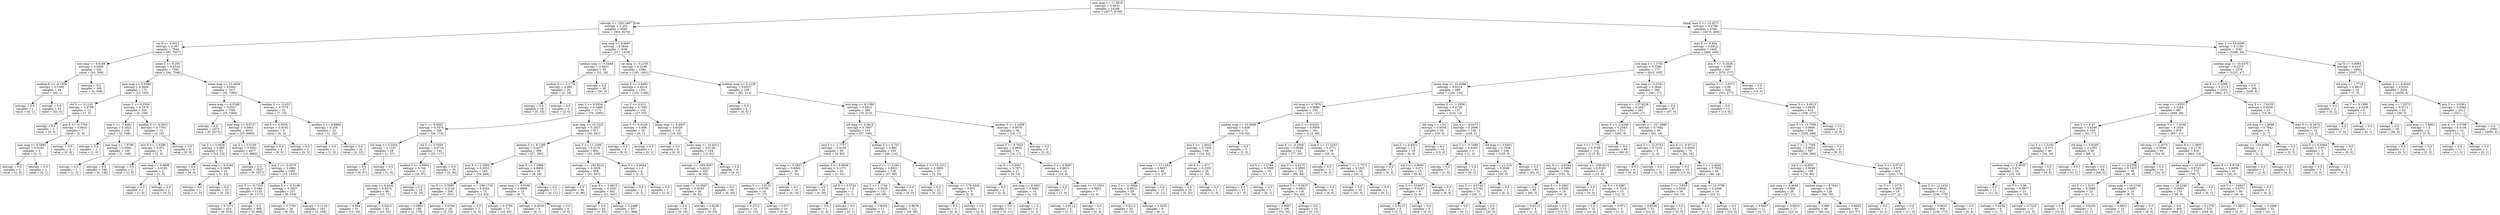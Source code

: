 digraph Tree {
node [shape=box] ;
0 [label="max mag <= 11.5619\nentropy = 0.9033\nsamples = 14346\nvalue = [4577, 9769]"] ;
1 [label="entropy <= -200.2487\nentropy = 0.203\nsamples = 9580\nvalue = [304, 9276]"] ;
0 -> 1 [labeldistance=2.5, labelangle=45, headlabel="True"] ;
2 [label="var X <= 0.0012\nentropy = 0.087\nsamples = 7944\nvalue = [87, 7857]"] ;
1 -> 2 ;
3 [label="min mag <= 9.6169\nentropy = 0.5355\nsamples = 352\nvalue = [43, 309]"] ;
2 -> 3 ;
4 [label="median X <= -0.1958\nentropy = 0.1565\nsamples = 44\nvalue = [43, 1]"] ;
3 -> 4 ;
5 [label="entropy = 0.0\nsamples = 1\nvalue = [0, 1]"] ;
4 -> 5 ;
6 [label="entropy = 0.0\nsamples = 43\nvalue = [43, 0]"] ;
4 -> 6 ;
7 [label="entropy = 0.0\nsamples = 308\nvalue = [0, 308]"] ;
3 -> 7 ;
8 [label="mean Z <= 9.293\nentropy = 0.0514\nsamples = 7592\nvalue = [44, 7548]"] ;
2 -> 8 ;
9 [label="max mag <= 9.6389\nentropy = 0.3606\nsamples = 175\nvalue = [12, 163]"] ;
8 -> 9 ;
10 [label="std X <= 0.1145\nentropy = 0.9799\nsamples = 12\nvalue = [7, 5]"] ;
9 -> 10 ;
11 [label="entropy = 0.0\nsamples = 5\nvalue = [5, 0]"] ;
10 -> 11 ;
12 [label="min X <= -0.7764\nentropy = 0.8631\nsamples = 7\nvalue = [2, 5]"] ;
10 -> 12 ;
13 [label="max mag <= 9.5892\nentropy = 0.9183\nsamples = 3\nvalue = [2, 1]"] ;
12 -> 13 ;
14 [label="entropy = 0.0\nsamples = 2\nvalue = [2, 0]"] ;
13 -> 14 ;
15 [label="entropy = 0.0\nsamples = 1\nvalue = [0, 1]"] ;
13 -> 15 ;
16 [label="entropy = 0.0\nsamples = 4\nvalue = [0, 4]"] ;
12 -> 16 ;
17 [label="mean Z <= 9.2504\nentropy = 0.1978\nsamples = 163\nvalue = [5, 158]"] ;
9 -> 17 ;
18 [label="max Y <= -7.6461\nentropy = 0.1022\nsamples = 150\nvalue = [2, 148]"] ;
17 -> 18 ;
19 [label="entropy = 0.0\nsamples = 1\nvalue = [1, 0]"] ;
18 -> 19 ;
20 [label="min mag <= 7.9796\nentropy = 0.0581\nsamples = 149\nvalue = [1, 148]"] ;
18 -> 20 ;
21 [label="entropy = 0.0\nsamples = 1\nvalue = [1, 0]"] ;
20 -> 21 ;
22 [label="entropy = 0.0\nsamples = 148\nvalue = [0, 148]"] ;
20 -> 22 ;
23 [label="median Z <= 9.2621\nentropy = 0.7793\nsamples = 13\nvalue = [3, 10]"] ;
17 -> 23 ;
24 [label="min X <= -1.6286\nentropy = 0.971\nsamples = 5\nvalue = [3, 2]"] ;
23 -> 24 ;
25 [label="entropy = 0.0\nsamples = 2\nvalue = [2, 0]"] ;
24 -> 25 ;
26 [label="max mag <= 9.8698\nentropy = 0.9183\nsamples = 3\nvalue = [1, 2]"] ;
24 -> 26 ;
27 [label="entropy = 0.0\nsamples = 1\nvalue = [1, 0]"] ;
26 -> 27 ;
28 [label="entropy = 0.0\nsamples = 2\nvalue = [0, 2]"] ;
26 -> 28 ;
29 [label="entropy = 0.0\nsamples = 8\nvalue = [0, 8]"] ;
23 -> 29 ;
30 [label="mean mag <= 10.4026\nentropy = 0.0401\nsamples = 7417\nvalue = [32, 7385]"] ;
8 -> 30 ;
31 [label="mean mag <= 9.5348\nentropy = 0.0327\nsamples = 7385\nvalue = [25, 7360]"] ;
30 -> 31 ;
32 [label="entropy = 0.0\nsamples = 2475\nvalue = [0, 2475]"] ;
31 -> 32 ;
33 [label="max mag <= 9.6727\nentropy = 0.0461\nsamples = 4910\nvalue = [25, 4885]"] ;
31 -> 33 ;
34 [label="var Z <= 0.0026\nentropy = 0.885\nsamples = 33\nvalue = [10, 23]"] ;
33 -> 34 ;
35 [label="entropy = 0.0\nsamples = 9\nvalue = [9, 0]"] ;
34 -> 35 ;
36 [label="mean mag <= 9.5349\nentropy = 0.2499\nsamples = 24\nvalue = [1, 23]"] ;
34 -> 36 ;
37 [label="entropy = 0.0\nsamples = 1\nvalue = [1, 0]"] ;
36 -> 37 ;
38 [label="entropy = 0.0\nsamples = 23\nvalue = [0, 23]"] ;
36 -> 38 ;
39 [label="var Z <= 0.0149\nentropy = 0.0301\nsamples = 4877\nvalue = [15, 4862]"] ;
33 -> 39 ;
40 [label="entropy = 0.0\nsamples = 3527\nvalue = [0, 3527]"] ;
39 -> 40 ;
41 [label="min Y <= -0.0575\nentropy = 0.0881\nsamples = 1350\nvalue = [15, 1335]"] ;
39 -> 41 ;
42 [label="min Y <= -0.7435\nentropy = 0.048\nsamples = 1123\nvalue = [6, 1117]"] ;
41 -> 42 ;
43 [label="entropy = 0.1072\nsamples = 424\nvalue = [6, 418]"] ;
42 -> 43 ;
44 [label="entropy = 0.0\nsamples = 699\nvalue = [0, 699]"] ;
42 -> 44 ;
45 [label="median X <= -0.5196\nentropy = 0.2407\nsamples = 227\nvalue = [9, 218]"] ;
41 -> 45 ;
46 [label="entropy = 0.7793\nsamples = 26\nvalue = [6, 20]"] ;
45 -> 46 ;
47 [label="entropy = 0.1119\nsamples = 201\nvalue = [3, 198]"] ;
45 -> 47 ;
48 [label="median Y <= -0.423\nentropy = 0.7579\nsamples = 32\nvalue = [7, 25]"] ;
30 -> 48 ;
49 [label="std X <= 0.3026\nentropy = 0.9183\nsamples = 9\nvalue = [6, 3]"] ;
48 -> 49 ;
50 [label="entropy = 0.0\nsamples = 6\nvalue = [6, 0]"] ;
49 -> 50 ;
51 [label="entropy = 0.0\nsamples = 3\nvalue = [0, 3]"] ;
49 -> 51 ;
52 [label="median Z <= 9.8866\nentropy = 0.258\nsamples = 23\nvalue = [1, 22]"] ;
48 -> 52 ;
53 [label="entropy = 0.0\nsamples = 1\nvalue = [1, 0]"] ;
52 -> 53 ;
54 [label="entropy = 0.0\nsamples = 22\nvalue = [0, 22]"] ;
52 -> 54 ;
55 [label="max mag <= 9.6897\nentropy = 0.5646\nsamples = 1636\nvalue = [217, 1419]"] ;
1 -> 55 ;
56 [label="median mag <= 9.5449\nentropy = 0.9427\nsamples = 50\nvalue = [32, 18]"] ;
55 -> 56 ;
57 [label="median X <= 2.1776\nentropy = 0.469\nsamples = 20\nvalue = [2, 18]"] ;
56 -> 57 ;
58 [label="entropy = 0.0\nsamples = 18\nvalue = [0, 18]"] ;
57 -> 58 ;
59 [label="entropy = 0.0\nsamples = 2\nvalue = [2, 0]"] ;
57 -> 59 ;
60 [label="entropy = 0.0\nsamples = 30\nvalue = [30, 0]"] ;
56 -> 60 ;
61 [label="var mag <= 0.2165\nentropy = 0.5196\nsamples = 1586\nvalue = [185, 1401]"] ;
55 -> 61 ;
62 [label="mean Y <= 3.6483\nentropy = 0.4014\nsamples = 1291\nvalue = [103, 1188]"] ;
61 -> 62 ;
63 [label="max Z <= 8.8334\nentropy = 0.3466\nsamples = 1171\nvalue = [76, 1095]"] ;
62 -> 63 ;
64 [label="var Y <= 0.0202\nentropy = 0.5574\nsamples = 200\nvalue = [26, 174]"] ;
63 -> 64 ;
65 [label="std mag <= 0.2354\nentropy = 0.1257\nsamples = 58\nvalue = [1, 57]"] ;
64 -> 65 ;
66 [label="entropy = 0.0\nsamples = 57\nvalue = [0, 57]"] ;
65 -> 66 ;
67 [label="entropy = 0.0\nsamples = 1\nvalue = [1, 0]"] ;
65 -> 67 ;
68 [label="std Z <= 0.5509\nentropy = 0.6714\nsamples = 142\nvalue = [25, 117]"] ;
64 -> 68 ;
69 [label="median Y <= 2.0904\nentropy = 0.766\nsamples = 112\nvalue = [25, 87]"] ;
68 -> 69 ;
70 [label="min mag <= 9.4422\nentropy = 0.8274\nsamples = 96\nvalue = [25, 71]"] ;
69 -> 70 ;
71 [label="entropy = 0.994\nsamples = 33\nvalue = [15, 18]"] ;
70 -> 71 ;
72 [label="entropy = 0.6313\nsamples = 63\nvalue = [10, 53]"] ;
70 -> 72 ;
73 [label="entropy = 0.0\nsamples = 16\nvalue = [0, 16]"] ;
69 -> 73 ;
74 [label="entropy = 0.0\nsamples = 30\nvalue = [0, 30]"] ;
68 -> 74 ;
75 [label="max mag <= 10.1525\nentropy = 0.2927\nsamples = 971\nvalue = [50, 921]"] ;
63 -> 75 ;
76 [label="median Z <= 9.7295\nentropy = 0.4277\nsamples = 309\nvalue = [27, 282]"] ;
75 -> 76 ;
77 [label="max X <= 2.5954\nentropy = 0.3552\nsamples = 283\nvalue = [19, 264]"] ;
76 -> 77 ;
78 [label="var X <= 0.3595\nentropy = 0.2124\nsamples = 208\nvalue = [7, 201]"] ;
77 -> 78 ;
79 [label="entropy = 0.0881\nsamples = 180\nvalue = [2, 178]"] ;
78 -> 79 ;
80 [label="entropy = 0.6769\nsamples = 28\nvalue = [5, 23]"] ;
78 -> 80 ;
81 [label="entropy <= -198.1718\nentropy = 0.6343\nsamples = 75\nvalue = [12, 63]"] ;
77 -> 81 ;
82 [label="entropy = 0.0\nsamples = 2\nvalue = [2, 0]"] ;
81 -> 82 ;
83 [label="entropy = 0.5763\nsamples = 73\nvalue = [10, 63]"] ;
81 -> 83 ;
84 [label="max X <= 1.0988\nentropy = 0.8905\nsamples = 26\nvalue = [8, 18]"] ;
76 -> 84 ;
85 [label="mean mag <= 9.9109\nentropy = 0.9968\nsamples = 15\nvalue = [8, 7]"] ;
84 -> 85 ;
86 [label="entropy = 0.5033\nsamples = 9\nvalue = [8, 1]"] ;
85 -> 86 ;
87 [label="entropy = 0.0\nsamples = 6\nvalue = [0, 6]"] ;
85 -> 87 ;
88 [label="entropy = 0.0\nsamples = 11\nvalue = [0, 11]"] ;
84 -> 88 ;
89 [label="max Z <= 11.1509\nentropy = 0.2176\nsamples = 662\nvalue = [23, 639]"] ;
75 -> 89 ;
90 [label="entropy <= -192.6216\nentropy = 0.2039\nsamples = 658\nvalue = [21, 637]"] ;
89 -> 90 ;
91 [label="entropy = 0.0\nsamples = 96\nvalue = [0, 96]"] ;
90 -> 91 ;
92 [label="max X <= -1.9915\nentropy = 0.2301\nsamples = 562\nvalue = [21, 541]"] ;
90 -> 92 ;
93 [label="entropy = 0.0\nsamples = 55\nvalue = [0, 55]"] ;
92 -> 93 ;
94 [label="entropy = 0.2488\nsamples = 507\nvalue = [21, 486]"] ;
92 -> 94 ;
95 [label="max Y <= 0.9644\nentropy = 1.0\nsamples = 4\nvalue = [2, 2]"] ;
89 -> 95 ;
96 [label="entropy = 0.0\nsamples = 2\nvalue = [0, 2]"] ;
95 -> 96 ;
97 [label="entropy = 0.0\nsamples = 2\nvalue = [2, 0]"] ;
95 -> 97 ;
98 [label="var Y <= 0.012\nentropy = 0.7692\nsamples = 120\nvalue = [27, 93]"] ;
62 -> 98 ;
99 [label="max Y <= 6.0129\nentropy = 0.469\nsamples = 10\nvalue = [9, 1]"] ;
98 -> 99 ;
100 [label="entropy = 0.0\nsamples = 9\nvalue = [9, 0]"] ;
99 -> 100 ;
101 [label="entropy = 0.0\nsamples = 1\nvalue = [0, 1]"] ;
99 -> 101 ;
102 [label="mean mag <= 9.4937\nentropy = 0.6429\nsamples = 110\nvalue = [18, 92]"] ;
98 -> 102 ;
103 [label="entropy = 0.0\nsamples = 6\nvalue = [6, 0]"] ;
102 -> 103 ;
104 [label="mean mag <= 10.4312\nentropy = 0.5159\nsamples = 104\nvalue = [12, 92]"] ;
102 -> 104 ;
105 [label="entropy <= -169.9007\nentropy = 0.4022\nsamples = 100\nvalue = [8, 92]"] ;
104 -> 105 ;
106 [label="max mag <= 10.2947\nentropy = 0.6343\nsamples = 50\nvalue = [8, 42]"] ;
105 -> 106 ;
107 [label="entropy = 0.0\nsamples = 19\nvalue = [0, 19]"] ;
106 -> 107 ;
108 [label="entropy = 0.8238\nsamples = 31\nvalue = [8, 23]"] ;
106 -> 108 ;
109 [label="entropy = 0.0\nsamples = 50\nvalue = [0, 50]"] ;
105 -> 109 ;
110 [label="entropy = 0.0\nsamples = 4\nvalue = [4, 0]"] ;
104 -> 110 ;
111 [label="median mag <= 9.1238\nentropy = 0.8527\nsamples = 295\nvalue = [82, 213]"] ;
61 -> 111 ;
112 [label="entropy = 0.0\nsamples = 6\nvalue = [6, 0]"] ;
111 -> 112 ;
113 [label="min mag <= 9.1386\nentropy = 0.8312\nsamples = 289\nvalue = [76, 213]"] ;
111 -> 113 ;
114 [label="std mag <= 0.5819\nentropy = 0.7697\nsamples = 253\nvalue = [57, 196]"] ;
113 -> 114 ;
115 [label="min Y <= -1.7727\nentropy = 0.4328\nsamples = 90\nvalue = [8, 82]"] ;
114 -> 115 ;
116 [label="var mag <= 0.2837\nentropy = 0.6892\nsamples = 38\nvalue = [7, 31]"] ;
115 -> 116 ;
117 [label="median Y <= -1.9151\nentropy = 0.8709\nsamples = 24\nvalue = [7, 17]"] ;
116 -> 117 ;
118 [label="entropy = 0.3712\nsamples = 14\nvalue = [1, 13]"] ;
117 -> 118 ;
119 [label="entropy = 0.971\nsamples = 10\nvalue = [6, 4]"] ;
117 -> 119 ;
120 [label="entropy = 0.0\nsamples = 14\nvalue = [0, 14]"] ;
116 -> 120 ;
121 [label="median Z <= 9.8858\nentropy = 0.1371\nsamples = 52\nvalue = [1, 51]"] ;
115 -> 121 ;
122 [label="entropy = 0.0\nsamples = 50\nvalue = [0, 50]"] ;
121 -> 122 ;
123 [label="std X <= 0.5742\nentropy = 1.0\nsamples = 2\nvalue = [1, 1]"] ;
121 -> 123 ;
124 [label="entropy = 0.0\nsamples = 1\nvalue = [1, 0]"] ;
123 -> 124 ;
125 [label="entropy = 0.0\nsamples = 1\nvalue = [0, 1]"] ;
123 -> 125 ;
126 [label="median Z <= 9.701\nentropy = 0.882\nsamples = 163\nvalue = [49, 114]"] ;
114 -> 126 ;
127 [label="max Z <= 11.2184\nentropy = 0.9301\nsamples = 136\nvalue = [47, 89]"] ;
126 -> 127 ;
128 [label="min Z <= 1.1746\nentropy = 0.9105\nsamples = 132\nvalue = [43, 89]"] ;
127 -> 128 ;
129 [label="entropy = 0.8454\nsamples = 11\nvalue = [8, 3]"] ;
128 -> 129 ;
130 [label="entropy = 0.8678\nsamples = 121\nvalue = [35, 86]"] ;
128 -> 130 ;
131 [label="entropy = 0.0\nsamples = 4\nvalue = [4, 0]"] ;
127 -> 131 ;
132 [label="median Z <= 10.2311\nentropy = 0.3809\nsamples = 27\nvalue = [2, 25]"] ;
126 -> 132 ;
133 [label="entropy = 0.0\nsamples = 22\nvalue = [0, 22]"] ;
132 -> 133 ;
134 [label="entropy <= -178.4335\nentropy = 0.971\nsamples = 5\nvalue = [2, 3]"] ;
132 -> 134 ;
135 [label="entropy = 0.0\nsamples = 3\nvalue = [0, 3]"] ;
134 -> 135 ;
136 [label="entropy = 0.0\nsamples = 2\nvalue = [2, 0]"] ;
134 -> 136 ;
137 [label="median Y <= 3.1958\nentropy = 0.9978\nsamples = 36\nvalue = [19, 17]"] ;
113 -> 137 ;
138 [label="mean Z <= 9.7653\nentropy = 0.9932\nsamples = 31\nvalue = [14, 17]"] ;
137 -> 138 ;
139 [label="var X <= 0.2067\nentropy = 0.7871\nsamples = 17\nvalue = [4, 13]"] ;
138 -> 139 ;
140 [label="entropy = 0.0\nsamples = 2\nvalue = [2, 0]"] ;
139 -> 140 ;
141 [label="min mag <= 9.3651\nentropy = 0.5665\nsamples = 15\nvalue = [2, 13]"] ;
139 -> 141 ;
142 [label="entropy = 0.0\nsamples = 11\nvalue = [0, 11]"] ;
141 -> 142 ;
143 [label="entropy = 1.0\nsamples = 4\nvalue = [2, 2]"] ;
141 -> 143 ;
144 [label="median Z <= 9.9987\nentropy = 0.8631\nsamples = 14\nvalue = [10, 4]"] ;
138 -> 144 ;
145 [label="entropy = 0.0\nsamples = 7\nvalue = [7, 0]"] ;
144 -> 145 ;
146 [label="max mag <= 11.2551\nentropy = 0.9852\nsamples = 7\nvalue = [3, 4]"] ;
144 -> 146 ;
147 [label="entropy = 0.8113\nsamples = 4\nvalue = [3, 1]"] ;
146 -> 147 ;
148 [label="entropy = 0.0\nsamples = 3\nvalue = [0, 3]"] ;
146 -> 148 ;
149 [label="entropy = 0.0\nsamples = 5\nvalue = [5, 0]"] ;
137 -> 149 ;
150 [label="max Z <= 12.4571\nentropy = 0.4798\nsamples = 4766\nvalue = [4273, 493]"] ;
0 -> 150 [labeldistance=2.5, labelangle=-45, headlabel="False"] ;
151 [label="max X <= 8.654\nentropy = 0.8912\nsamples = 1424\nvalue = [985, 439]"] ;
150 -> 151 ;
152 [label="std mag <= 1.2763\nentropy = 0.7386\nsamples = 777\nvalue = [615, 162]"] ;
151 -> 152 ;
153 [label="mean mag <= 10.4386\nentropy = 0.9314\nsamples = 389\nvalue = [254, 135]"] ;
152 -> 153 ;
154 [label="std mag <= 0.7976\nentropy = 0.9989\nsamples = 252\nvalue = [131, 121]"] ;
153 -> 154 ;
155 [label="median mag <= 10.3666\nentropy = 0.838\nsamples = 71\nvalue = [19, 52]"] ;
154 -> 155 ;
156 [label="min Y <= -1.0023\nentropy = 0.7455\nsamples = 66\nvalue = [14, 52]"] ;
155 -> 156 ;
157 [label="max mag <= 12.1183\nentropy = 0.9097\nsamples = 40\nvalue = [13, 27]"] ;
156 -> 157 ;
158 [label="max Z <= 11.6064\nentropy = 0.9923\nsamples = 29\nvalue = [13, 16]"] ;
157 -> 158 ;
159 [label="entropy = 0.8113\nsamples = 20\nvalue = [5, 15]"] ;
158 -> 159 ;
160 [label="entropy = 0.5033\nsamples = 9\nvalue = [8, 1]"] ;
158 -> 160 ;
161 [label="entropy = 0.0\nsamples = 11\nvalue = [0, 11]"] ;
157 -> 161 ;
162 [label="std X <= 1.977\nentropy = 0.2352\nsamples = 26\nvalue = [1, 25]"] ;
156 -> 162 ;
163 [label="entropy = 0.0\nsamples = 25\nvalue = [0, 25]"] ;
162 -> 163 ;
164 [label="entropy = 0.0\nsamples = 1\nvalue = [1, 0]"] ;
162 -> 164 ;
165 [label="entropy = 0.0\nsamples = 5\nvalue = [5, 0]"] ;
155 -> 165 ;
166 [label="min Z <= 8.0231\nentropy = 0.9589\nsamples = 181\nvalue = [112, 69]"] ;
154 -> 166 ;
167 [label="max X <= -4.3366\nentropy = 0.9948\nsamples = 142\nvalue = [77, 65]"] ;
166 -> 167 ;
168 [label="std X <= 1.2748\nentropy = 0.3095\nsamples = 18\nvalue = [17, 1]"] ;
167 -> 168 ;
169 [label="entropy = 0.0\nsamples = 17\nvalue = [17, 0]"] ;
168 -> 169 ;
170 [label="entropy = 0.0\nsamples = 1\nvalue = [0, 1]"] ;
168 -> 170 ;
171 [label="min Y <= 4.6275\nentropy = 0.9992\nsamples = 124\nvalue = [60, 64]"] ;
167 -> 171 ;
172 [label="median Y <= 4.0637\nentropy = 0.9923\nsamples = 116\nvalue = [52, 64]"] ;
171 -> 172 ;
173 [label="entropy = 0.9997\nsamples = 106\nvalue = [52, 54]"] ;
172 -> 173 ;
174 [label="entropy = 0.0\nsamples = 10\nvalue = [0, 10]"] ;
172 -> 174 ;
175 [label="entropy = 0.0\nsamples = 8\nvalue = [8, 0]"] ;
171 -> 175 ;
176 [label="max Z <= 11.3253\nentropy = 0.4771\nsamples = 39\nvalue = [35, 4]"] ;
166 -> 176 ;
177 [label="entropy = 0.0\nsamples = 3\nvalue = [0, 3]"] ;
176 -> 177 ;
178 [label="median Y <= 1.7372\nentropy = 0.1831\nsamples = 36\nvalue = [35, 1]"] ;
176 -> 178 ;
179 [label="entropy = 0.0\nsamples = 35\nvalue = [35, 0]"] ;
178 -> 179 ;
180 [label="entropy = 0.0\nsamples = 1\nvalue = [0, 1]"] ;
178 -> 180 ;
181 [label="median X <= -1.2956\nentropy = 0.4759\nsamples = 137\nvalue = [123, 14]"] ;
153 -> 181 ;
182 [label="std mag <= 1.04\nentropy = 0.9059\nsamples = 28\nvalue = [19, 9]"] ;
181 -> 182 ;
183 [label="min Z <= 6.4511\nentropy = 1.0\nsamples = 18\nvalue = [9, 9]"] ;
182 -> 183 ;
184 [label="entropy = 0.0\nsamples = 3\nvalue = [0, 3]"] ;
183 -> 184 ;
185 [label="std Z <= 0.9065\nentropy = 0.971\nsamples = 15\nvalue = [9, 6]"] ;
183 -> 185 ;
186 [label="max Z <= 10.8671\nentropy = 0.9183\nsamples = 9\nvalue = [3, 6]"] ;
185 -> 186 ;
187 [label="entropy = 0.8113\nsamples = 4\nvalue = [3, 1]"] ;
186 -> 187 ;
188 [label="entropy = 0.0\nsamples = 5\nvalue = [0, 5]"] ;
186 -> 188 ;
189 [label="entropy = 0.0\nsamples = 6\nvalue = [6, 0]"] ;
185 -> 189 ;
190 [label="entropy = 0.0\nsamples = 10\nvalue = [10, 0]"] ;
182 -> 190 ;
191 [label="min Y <= -6.0473\nentropy = 0.2686\nsamples = 109\nvalue = [104, 5]"] ;
181 -> 191 ;
192 [label="max Y <= -0.7489\nentropy = 0.9183\nsamples = 3\nvalue = [1, 2]"] ;
191 -> 192 ;
193 [label="entropy = 0.0\nsamples = 1\nvalue = [1, 0]"] ;
192 -> 193 ;
194 [label="entropy = 0.0\nsamples = 2\nvalue = [0, 2]"] ;
192 -> 194 ;
195 [label="std mag <= 0.6401\nentropy = 0.1858\nsamples = 106\nvalue = [103, 3]"] ;
191 -> 195 ;
196 [label="max mag <= 12.219\nentropy = 0.5586\nsamples = 23\nvalue = [20, 3]"] ;
195 -> 196 ;
197 [label="min Z <= 6.9744\nentropy = 0.2762\nsamples = 21\nvalue = [20, 1]"] ;
196 -> 197 ;
198 [label="entropy = 0.0\nsamples = 1\nvalue = [0, 1]"] ;
197 -> 198 ;
199 [label="entropy = 0.0\nsamples = 20\nvalue = [20, 0]"] ;
197 -> 199 ;
200 [label="entropy = 0.0\nsamples = 2\nvalue = [0, 2]"] ;
196 -> 200 ;
201 [label="entropy = 0.0\nsamples = 83\nvalue = [83, 0]"] ;
195 -> 201 ;
202 [label="var mag <= 5.5181\nentropy = 0.3644\nsamples = 388\nvalue = [361, 27]"] ;
152 -> 202 ;
203 [label="entropy <= -157.6526\nentropy = 0.4457\nsamples = 291\nvalue = [264, 27]"] ;
202 -> 203 ;
204 [label="mean X <= -0.6246\nentropy = 0.2543\nsamples = 211\nvalue = [202, 9]"] ;
203 -> 204 ;
205 [label="max Y <= 7.772\nentropy = 0.3798\nsamples = 122\nvalue = [113, 9]"] ;
204 -> 205 ;
206 [label="min X <= -4.9244\nentropy = 0.1886\nsamples = 104\nvalue = [101, 3]"] ;
205 -> 206 ;
207 [label="entropy = 0.0\nsamples = 85\nvalue = [85, 0]"] ;
206 -> 207 ;
208 [label="max X <= 0.2992\nentropy = 0.6292\nsamples = 19\nvalue = [16, 3]"] ;
206 -> 208 ;
209 [label="entropy = 0.8113\nsamples = 4\nvalue = [1, 3]"] ;
208 -> 209 ;
210 [label="entropy = 0.0\nsamples = 15\nvalue = [15, 0]"] ;
208 -> 210 ;
211 [label="entropy <= -168.4515\nentropy = 0.9183\nsamples = 18\nvalue = [12, 6]"] ;
205 -> 211 ;
212 [label="entropy = 0.0\nsamples = 3\nvalue = [0, 3]"] ;
211 -> 212 ;
213 [label="var X <= 6.4987\nentropy = 0.7219\nsamples = 15\nvalue = [12, 3]"] ;
211 -> 213 ;
214 [label="entropy = 0.0\nsamples = 10\nvalue = [10, 0]"] ;
213 -> 214 ;
215 [label="entropy = 0.971\nsamples = 5\nvalue = [2, 3]"] ;
213 -> 215 ;
216 [label="entropy = 0.0\nsamples = 89\nvalue = [89, 0]"] ;
204 -> 216 ;
217 [label="entropy <= -157.2986\nentropy = 0.7692\nsamples = 80\nvalue = [62, 18]"] ;
203 -> 217 ;
218 [label="max Z <= 12.0742\nentropy = 0.7219\nsamples = 5\nvalue = [1, 4]"] ;
217 -> 218 ;
219 [label="entropy = 0.0\nsamples = 4\nvalue = [0, 4]"] ;
218 -> 219 ;
220 [label="entropy = 0.0\nsamples = 1\nvalue = [1, 0]"] ;
218 -> 220 ;
221 [label="min X <= -9.6712\nentropy = 0.6944\nsamples = 75\nvalue = [61, 14]"] ;
217 -> 221 ;
222 [label="entropy = 0.0\nsamples = 15\nvalue = [15, 0]"] ;
221 -> 222 ;
223 [label="min Y <= 2.4626\nentropy = 0.7838\nsamples = 60\nvalue = [46, 14]"] ;
221 -> 223 ;
224 [label="median Y <= 3.858\nentropy = 0.9436\nsamples = 36\nvalue = [23, 13]"] ;
223 -> 224 ;
225 [label="entropy = 0.8238\nsamples = 31\nvalue = [23, 8]"] ;
224 -> 225 ;
226 [label="entropy = 0.0\nsamples = 5\nvalue = [0, 5]"] ;
224 -> 226 ;
227 [label="max mag <= 12.0798\nentropy = 0.2499\nsamples = 24\nvalue = [23, 1]"] ;
223 -> 227 ;
228 [label="entropy = 0.0\nsamples = 1\nvalue = [0, 1]"] ;
227 -> 228 ;
229 [label="entropy = 0.0\nsamples = 23\nvalue = [23, 0]"] ;
227 -> 229 ;
230 [label="entropy = 0.0\nsamples = 97\nvalue = [97, 0]"] ;
202 -> 230 ;
231 [label="min Y <= -0.2529\nentropy = 0.985\nsamples = 647\nvalue = [370, 277]"] ;
151 -> 231 ;
232 [label="median Y <= -3.0571\nentropy = 0.99\nsamples = 628\nvalue = [351, 277]"] ;
231 -> 232 ;
233 [label="entropy = 0.0\nsamples = 13\nvalue = [13, 0]"] ;
232 -> 233 ;
234 [label="mean X <= 9.0013\nentropy = 0.9929\nsamples = 615\nvalue = [338, 277]"] ;
232 -> 234 ;
235 [label="max X <= 13.7566\nentropy = 0.9904\nsamples = 606\nvalue = [338, 268]"] ;
234 -> 235 ;
236 [label="max Z <= 5.7345\nentropy = 0.9925\nsamples = 597\nvalue = [329, 268]"] ;
235 -> 236 ;
237 [label="std Z <= 0.8507\nentropy = 0.9949\nsamples = 166\nvalue = [76, 90]"] ;
236 -> 237 ;
238 [label="min mag <= 4.4648\nentropy = 0.868\nsamples = 38\nvalue = [27, 11]"] ;
237 -> 238 ;
239 [label="entropy = 0.9457\nsamples = 11\nvalue = [4, 7]"] ;
238 -> 239 ;
240 [label="entropy = 0.6052\nsamples = 27\nvalue = [23, 4]"] ;
238 -> 240 ;
241 [label="median mag <= 9.7641\nentropy = 0.96\nsamples = 128\nvalue = [49, 79]"] ;
237 -> 241 ;
242 [label="entropy = 0.995\nsamples = 48\nvalue = [26, 22]"] ;
241 -> 242 ;
243 [label="entropy = 0.8655\nsamples = 80\nvalue = [23, 57]"] ;
241 -> 243 ;
244 [label="max Z <= 5.8719\nentropy = 0.978\nsamples = 431\nvalue = [253, 178]"] ;
236 -> 244 ;
245 [label="var Z <= 1.2374\nentropy = 0.4855\nsamples = 19\nvalue = [17, 2]"] ;
244 -> 245 ;
246 [label="entropy = 0.0\nsamples = 2\nvalue = [0, 2]"] ;
245 -> 246 ;
247 [label="entropy = 0.0\nsamples = 17\nvalue = [17, 0]"] ;
245 -> 247 ;
248 [label="max Z <= 12.2424\nentropy = 0.9846\nsamples = 412\nvalue = [236, 176]"] ;
244 -> 248 ;
249 [label="entropy = 0.9822\nsamples = 408\nvalue = [236, 172]"] ;
248 -> 249 ;
250 [label="entropy = 0.0\nsamples = 4\nvalue = [0, 4]"] ;
248 -> 250 ;
251 [label="entropy = 0.0\nsamples = 9\nvalue = [9, 0]"] ;
235 -> 251 ;
252 [label="entropy = 0.0\nsamples = 9\nvalue = [0, 9]"] ;
234 -> 252 ;
253 [label="entropy = 0.0\nsamples = 19\nvalue = [19, 0]"] ;
231 -> 253 ;
254 [label="max Z <= 14.6298\nentropy = 0.1193\nsamples = 3342\nvalue = [3288, 54]"] ;
150 -> 254 ;
255 [label="median mag <= 10.4375\nentropy = 0.2273\nsamples = 1278\nvalue = [1231, 47]"] ;
254 -> 255 ;
256 [label="std X <= 3.3389\nentropy = 0.2715\nsamples = 1010\nvalue = [963, 47]"] ;
255 -> 256 ;
257 [label="var mag <= 1.6531\nentropy = 0.2354\nsamples = 987\nvalue = [949, 38]"] ;
256 -> 257 ;
258 [label="min Z <= 8.27\nentropy = 0.6246\nsamples = 109\nvalue = [92, 17]"] ;
257 -> 258 ;
259 [label="var Y <= 2.5193\nentropy = 0.971\nsamples = 40\nvalue = [24, 16]"] ;
258 -> 259 ;
260 [label="median mag <= 9.6035\nentropy = 0.874\nsamples = 34\nvalue = [24, 10]"] ;
259 -> 260 ;
261 [label="entropy = 0.0\nsamples = 11\nvalue = [11, 0]"] ;
260 -> 261 ;
262 [label="var Y <= 0.99\nentropy = 0.9877\nsamples = 23\nvalue = [13, 10]"] ;
260 -> 262 ;
263 [label="entropy = 0.5436\nsamples = 8\nvalue = [1, 7]"] ;
262 -> 263 ;
264 [label="entropy = 0.7219\nsamples = 15\nvalue = [12, 3]"] ;
262 -> 264 ;
265 [label="entropy = 0.0\nsamples = 6\nvalue = [0, 6]"] ;
259 -> 265 ;
266 [label="std mag <= 0.8249\nentropy = 0.1093\nsamples = 69\nvalue = [68, 1]"] ;
258 -> 266 ;
267 [label="entropy = 0.0\nsamples = 1\nvalue = [0, 1]"] ;
266 -> 267 ;
268 [label="entropy = 0.0\nsamples = 68\nvalue = [68, 0]"] ;
266 -> 268 ;
269 [label="median Y <= -1.4166\nentropy = 0.1629\nsamples = 878\nvalue = [857, 21]"] ;
257 -> 269 ;
270 [label="std mag <= 2.3073\nentropy = 0.5548\nsamples = 62\nvalue = [54, 8]"] ;
269 -> 270 ;
271 [label="max Y <= 0.5399\nentropy = 0.7425\nsamples = 38\nvalue = [30, 8]"] ;
270 -> 271 ;
272 [label="std X <= 1.5151\nentropy = 0.2668\nsamples = 22\nvalue = [21, 1]"] ;
271 -> 272 ;
273 [label="entropy = 0.0\nsamples = 19\nvalue = [19, 0]"] ;
272 -> 273 ;
274 [label="entropy = 0.9183\nsamples = 3\nvalue = [2, 1]"] ;
272 -> 274 ;
275 [label="mean mag <= 10.2744\nentropy = 0.9887\nsamples = 16\nvalue = [9, 7]"] ;
271 -> 275 ;
276 [label="entropy = 0.8813\nsamples = 10\nvalue = [3, 7]"] ;
275 -> 276 ;
277 [label="entropy = 0.0\nsamples = 6\nvalue = [6, 0]"] ;
275 -> 277 ;
278 [label="entropy = 0.0\nsamples = 24\nvalue = [24, 0]"] ;
270 -> 278 ;
279 [label="mean X <= 1.3805\nentropy = 0.1179\nsamples = 816\nvalue = [803, 13]"] ;
269 -> 279 ;
280 [label="median mag <= 10.4367\nentropy = 0.0743\nsamples = 775\nvalue = [768, 7]"] ;
279 -> 280 ;
281 [label="max mag <= 14.2346\nentropy = 0.0655\nsamples = 774\nvalue = [768, 6]"] ;
280 -> 281 ;
282 [label="entropy = 0.0\nsamples = 464\nvalue = [464, 0]"] ;
281 -> 282 ;
283 [label="entropy = 0.1378\nsamples = 310\nvalue = [304, 6]"] ;
281 -> 283 ;
284 [label="entropy = 0.0\nsamples = 1\nvalue = [0, 1]"] ;
280 -> 284 ;
285 [label="mean X <= 4.9728\nentropy = 0.6006\nsamples = 41\nvalue = [35, 6]"] ;
279 -> 285 ;
286 [label="min Y <= -3.6827\nentropy = 0.4771\nsamples = 39\nvalue = [35, 4]"] ;
285 -> 286 ;
287 [label="entropy = 0.9852\nsamples = 7\nvalue = [4, 3]"] ;
286 -> 287 ;
288 [label="entropy = 0.2006\nsamples = 32\nvalue = [31, 1]"] ;
286 -> 288 ;
289 [label="entropy = 0.0\nsamples = 2\nvalue = [0, 2]"] ;
285 -> 289 ;
290 [label="min X <= -7.6155\nentropy = 0.9656\nsamples = 23\nvalue = [14, 9]"] ;
256 -> 290 ;
291 [label="std mag <= 2.8666\nentropy = 0.7642\nsamples = 9\nvalue = [2, 7]"] ;
290 -> 291 ;
292 [label="entropy <= -154.9366\nentropy = 1.0\nsamples = 4\nvalue = [2, 2]"] ;
291 -> 292 ;
293 [label="entropy = 0.0\nsamples = 2\nvalue = [2, 0]"] ;
292 -> 293 ;
294 [label="entropy = 0.0\nsamples = 2\nvalue = [0, 2]"] ;
292 -> 294 ;
295 [label="entropy = 0.0\nsamples = 5\nvalue = [0, 5]"] ;
291 -> 295 ;
296 [label="max X <= 6.3875\nentropy = 0.5917\nsamples = 14\nvalue = [12, 2]"] ;
290 -> 296 ;
297 [label="max X <= 6.0484\nentropy = 0.971\nsamples = 5\nvalue = [3, 2]"] ;
296 -> 297 ;
298 [label="entropy = 0.0\nsamples = 3\nvalue = [3, 0]"] ;
297 -> 298 ;
299 [label="entropy = 0.0\nsamples = 2\nvalue = [0, 2]"] ;
297 -> 299 ;
300 [label="entropy = 0.0\nsamples = 9\nvalue = [9, 0]"] ;
296 -> 300 ;
301 [label="entropy = 0.0\nsamples = 268\nvalue = [268, 0]"] ;
255 -> 301 ;
302 [label="var X <= 0.6064\nentropy = 0.0327\nsamples = 2064\nvalue = [2057, 7]"] ;
254 -> 302 ;
303 [label="std mag <= 1.7718\nentropy = 0.8813\nsamples = 10\nvalue = [7, 3]"] ;
302 -> 303 ;
304 [label="entropy = 0.0\nsamples = 2\nvalue = [0, 2]"] ;
303 -> 304 ;
305 [label="var Y <= 9.1388\nentropy = 0.5436\nsamples = 8\nvalue = [7, 1]"] ;
303 -> 305 ;
306 [label="entropy = 0.0\nsamples = 7\nvalue = [7, 0]"] ;
305 -> 306 ;
307 [label="entropy = 0.0\nsamples = 1\nvalue = [0, 1]"] ;
305 -> 307 ;
308 [label="median Z <= 6.8344\nentropy = 0.0203\nsamples = 2054\nvalue = [2050, 4]"] ;
302 -> 308 ;
309 [label="min mag <= 7.0575\nentropy = 0.3712\nsamples = 42\nvalue = [39, 3]"] ;
308 -> 309 ;
310 [label="entropy = 0.0\nsamples = 36\nvalue = [36, 0]"] ;
309 -> 310 ;
311 [label="min mag <= 7.8863\nentropy = 1.0\nsamples = 6\nvalue = [3, 3]"] ;
309 -> 311 ;
312 [label="entropy = 0.0\nsamples = 3\nvalue = [0, 3]"] ;
311 -> 312 ;
313 [label="entropy = 0.0\nsamples = 3\nvalue = [3, 0]"] ;
311 -> 313 ;
314 [label="min Z <= 0.0361\nentropy = 0.0062\nsamples = 2012\nvalue = [2011, 1]"] ;
308 -> 314 ;
315 [label="min X <= -2.0788\nentropy = 0.4138\nsamples = 12\nvalue = [11, 1]"] ;
314 -> 315 ;
316 [label="entropy = 0.0\nsamples = 11\nvalue = [11, 0]"] ;
315 -> 316 ;
317 [label="entropy = 0.0\nsamples = 1\nvalue = [0, 1]"] ;
315 -> 317 ;
318 [label="entropy = 0.0\nsamples = 2000\nvalue = [2000, 0]"] ;
314 -> 318 ;
}